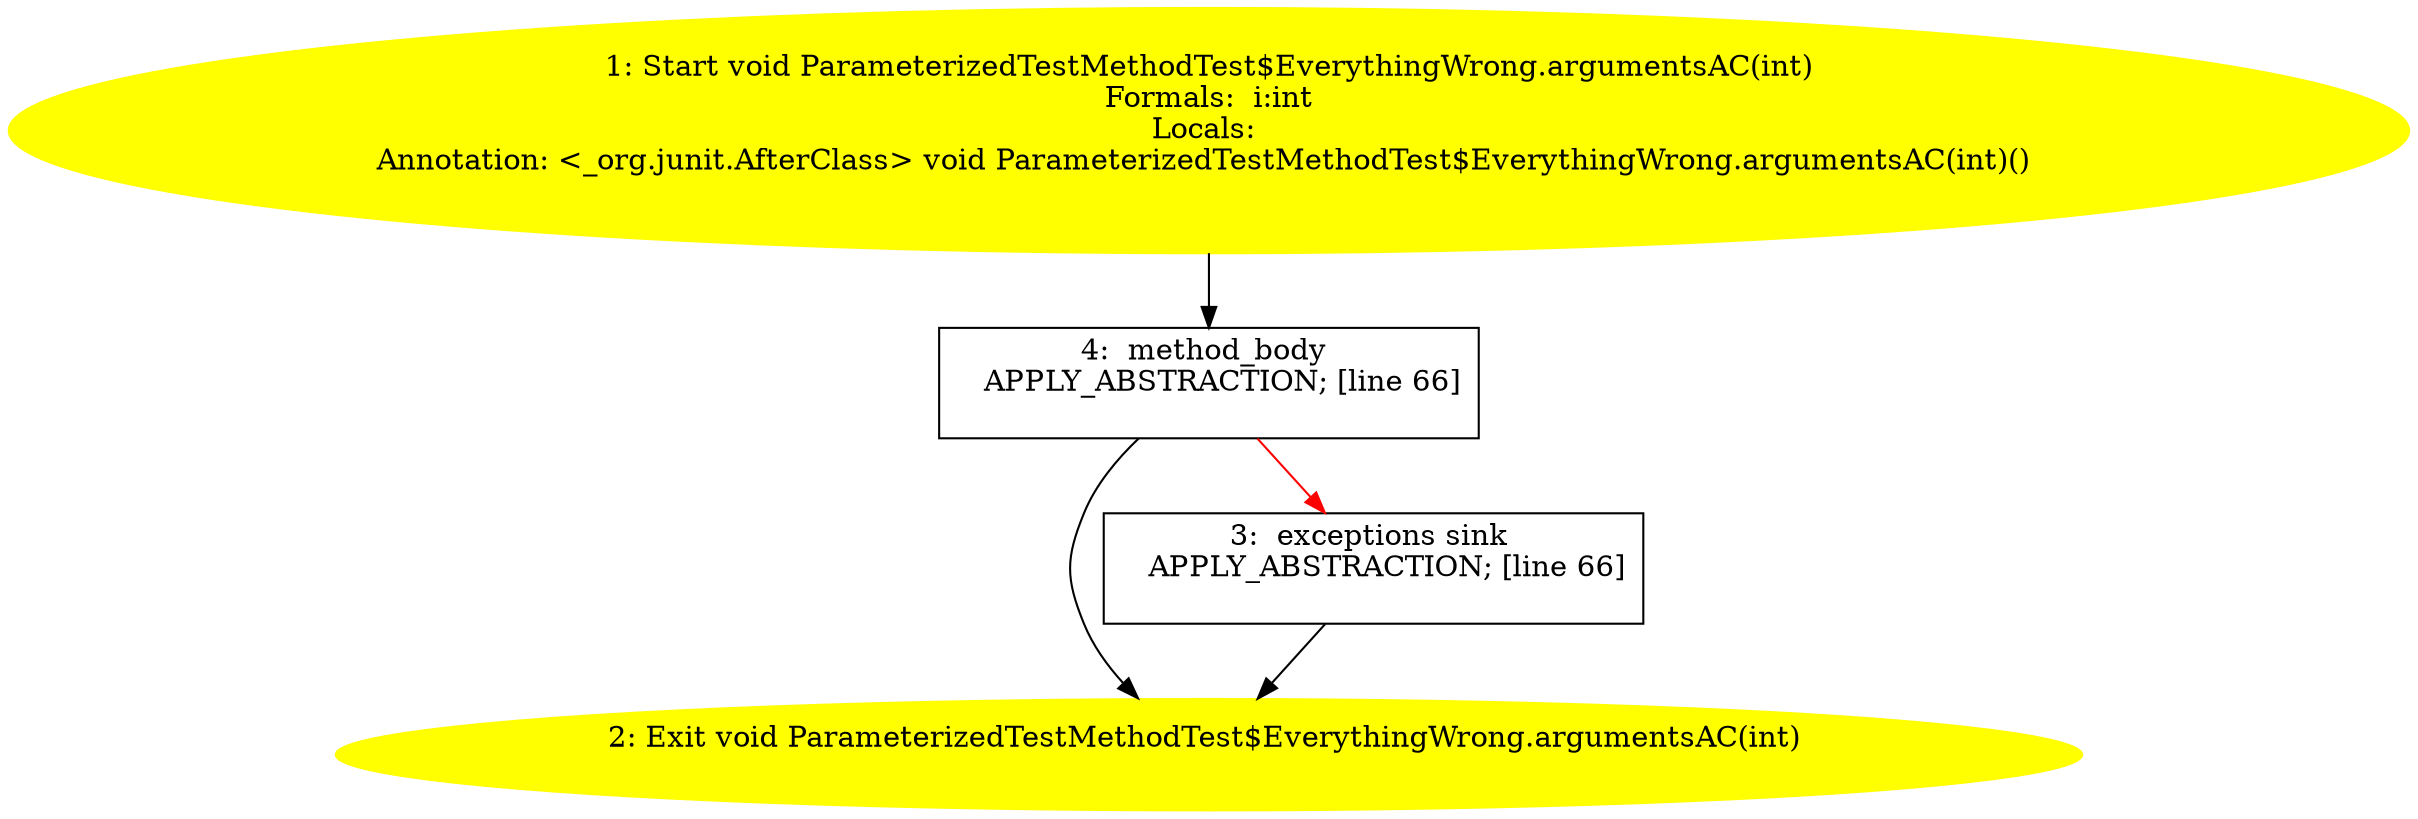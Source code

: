 /* @generated */
digraph cfg {
"org.junit.tests.running.methods.ParameterizedTestMethodTest$EverythingWrong.argumentsAC(int):void.971f6a903387d47c896aa60b9c34bb2b_1" [label="1: Start void ParameterizedTestMethodTest$EverythingWrong.argumentsAC(int)\nFormals:  i:int\nLocals: \nAnnotation: <_org.junit.AfterClass> void ParameterizedTestMethodTest$EverythingWrong.argumentsAC(int)() \n  " color=yellow style=filled]
	

	 "org.junit.tests.running.methods.ParameterizedTestMethodTest$EverythingWrong.argumentsAC(int):void.971f6a903387d47c896aa60b9c34bb2b_1" -> "org.junit.tests.running.methods.ParameterizedTestMethodTest$EverythingWrong.argumentsAC(int):void.971f6a903387d47c896aa60b9c34bb2b_4" ;
"org.junit.tests.running.methods.ParameterizedTestMethodTest$EverythingWrong.argumentsAC(int):void.971f6a903387d47c896aa60b9c34bb2b_2" [label="2: Exit void ParameterizedTestMethodTest$EverythingWrong.argumentsAC(int) \n  " color=yellow style=filled]
	

"org.junit.tests.running.methods.ParameterizedTestMethodTest$EverythingWrong.argumentsAC(int):void.971f6a903387d47c896aa60b9c34bb2b_3" [label="3:  exceptions sink \n   APPLY_ABSTRACTION; [line 66]\n " shape="box"]
	

	 "org.junit.tests.running.methods.ParameterizedTestMethodTest$EverythingWrong.argumentsAC(int):void.971f6a903387d47c896aa60b9c34bb2b_3" -> "org.junit.tests.running.methods.ParameterizedTestMethodTest$EverythingWrong.argumentsAC(int):void.971f6a903387d47c896aa60b9c34bb2b_2" ;
"org.junit.tests.running.methods.ParameterizedTestMethodTest$EverythingWrong.argumentsAC(int):void.971f6a903387d47c896aa60b9c34bb2b_4" [label="4:  method_body \n   APPLY_ABSTRACTION; [line 66]\n " shape="box"]
	

	 "org.junit.tests.running.methods.ParameterizedTestMethodTest$EverythingWrong.argumentsAC(int):void.971f6a903387d47c896aa60b9c34bb2b_4" -> "org.junit.tests.running.methods.ParameterizedTestMethodTest$EverythingWrong.argumentsAC(int):void.971f6a903387d47c896aa60b9c34bb2b_2" ;
	 "org.junit.tests.running.methods.ParameterizedTestMethodTest$EverythingWrong.argumentsAC(int):void.971f6a903387d47c896aa60b9c34bb2b_4" -> "org.junit.tests.running.methods.ParameterizedTestMethodTest$EverythingWrong.argumentsAC(int):void.971f6a903387d47c896aa60b9c34bb2b_3" [color="red" ];
}
